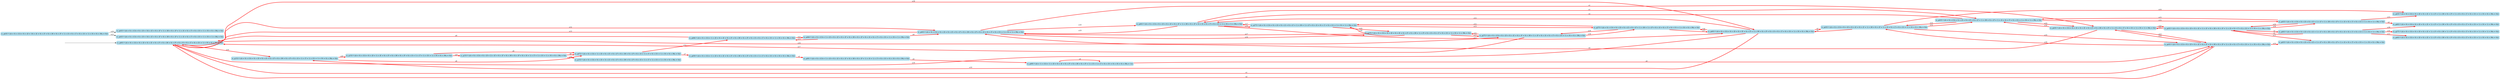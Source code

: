 digraph G {

	rankdir = LR;

	start_c_q403_139[style=invisible];

	node[shape=box, style="rounded, filled", color=lightblue2];

	c_q153_133[label="(c_q153 ≝ ((A = 0) ∧ (CA = 0) ∧ (D = 0) ∧ (E = 0) ∧ (F = 0) ∧ (M = 0) ∧ (P = 0) ∧ (S = 1) ∧ (T = 1) ∧ (Ut = 1) ∧ (Vi = 0) ∧ (Wa = 0)))"];
	c_q275_128[label="(c_q275 ≝ ((A = 0) ∧ (CA = 0) ∧ (D = 0) ∧ (E = 0) ∧ (F = 0) ∧ (M = 1) ∧ (P = 0) ∧ (S = 0) ∧ (T = 0) ∧ (Ut = 1) ∧ (Vi = 0) ∧ (Wa = 0)))"];
	c_q403_141[label="(c_q403 ≝ ((A = 0) ∧ (CA = 0) ∧ (D = 0) ∧ (E = 0) ∧ (F = 0) ∧ (M = 0) ∧ (P = 0) ∧ (S = 0) ∧ (T = 0) ∧ (Ut = 1) ∧ (Vi = 1) ∧ (Wa = 0)))"];
	c_q435_145[label="(c_q435 ≝ ((A = 0) ∧ (CA = 0) ∧ (D = 0) ∧ (E = 1) ∧ (F = 0) ∧ (M = 0) ∧ (P = 1) ∧ (S = 0) ∧ (T = 0) ∧ (Ut = 1) ∧ (Vi = 1) ∧ (Wa = 0)))"];
	c_q466_52[label="(c_q466 ≝ ((A = 0) ∧ (CA = 1) ∧ (D = 0) ∧ (E = 0) ∧ (F = 0) ∧ (M = 0) ∧ (P = 0) ∧ (S = 0) ∧ (T = 0) ∧ (Ut = 1) ∧ (Vi = 1) ∧ (Wa = 0)))"];
	c_q435_147[label="(c_q435 ≝ ((A = 0) ∧ (CA = 0) ∧ (D = 0) ∧ (E = 0) ∧ (F = 1) ∧ (M = 0) ∧ (P = 1) ∧ (S = 0) ∧ (T = 0) ∧ (Ut = 1) ∧ (Vi = 1) ∧ (Wa = 0)))"];
	c_q153_80[label="(c_q153 ≝ ((A = 0) ∧ (CA = 0) ∧ (D = 1) ∧ (E = 0) ∧ (F = 0) ∧ (M = 0) ∧ (P = 0) ∧ (S = 1) ∧ (T = 1) ∧ (Ut = 1) ∧ (Vi = 0) ∧ (Wa = 0)))"];
	c_q403_116[label="(c_q403 ≝ ((A = 0) ∧ (CA = 0) ∧ (D = 0) ∧ (E = 1) ∧ (F = 0) ∧ (M = 0) ∧ (P = 0) ∧ (S = 0) ∧ (T = 0) ∧ (Ut = 1) ∧ (Vi = 1) ∧ (Wa = 0)))"];
	c_q403_135[label="(c_q403 ≝ ((A = 0) ∧ (CA = 0) ∧ (D = 0) ∧ (E = 0) ∧ (F = 1) ∧ (M = 0) ∧ (P = 0) ∧ (S = 0) ∧ (T = 0) ∧ (Ut = 1) ∧ (Vi = 1) ∧ (Wa = 0)))"];
	c_q435_36[label="(c_q435 ≝ ((A = 0) ∧ (CA = 0) ∧ (D = 10) ∧ (E = 0) ∧ (F = 0) ∧ (M = 0) ∧ (P = 1) ∧ (S = 0) ∧ (T = 0) ∧ (Ut = 1) ∧ (Vi = 0) ∧ (Wa = 0)))"];
	c_q275_137[label="(c_q275 ≝ ((A = 0) ∧ (CA = 0) ∧ (D = 0) ∧ (E = 0) ∧ (F = 1) ∧ (M = 1) ∧ (P = 0) ∧ (S = 0) ∧ (T = 0) ∧ (Ut = 1) ∧ (Vi = 0) ∧ (Wa = 0)))"];
	c_q435_109[label="(c_q435 ≝ ((A = 0) ∧ (CA = 0) ∧ (D = 0) ∧ (E = 1) ∧ (F = 1) ∧ (M = 0) ∧ (P = 1) ∧ (S = 0) ∧ (T = 0) ∧ (Ut = 1) ∧ (Vi = 1) ∧ (Wa = 0)))"];
	c_q495_58[label="(c_q495 ≝ ((A = 1) ∧ (CA = 1) ∧ (D = 0) ∧ (E = 0) ∧ (F = 0) ∧ (M = 0) ∧ (P = 1) ∧ (S = 1) ∧ (T = 0) ∧ (Ut = 0) ∧ (Vi = 0) ∧ (Wa = 1)))"];
	c_q435_37[label="(c_q435 ≝ ((A = 0) ∧ (CA = 0) ∧ (D = 10) ∧ (E = 0) ∧ (F = 1) ∧ (M = 0) ∧ (P = 1) ∧ (S = 0) ∧ (T = 0) ∧ (Ut = 1) ∧ (Vi = 0) ∧ (Wa = 0)))"];
	c_q435_143[label="(c_q435 ≝ ((A = 0) ∧ (CA = 0) ∧ (D = 0) ∧ (E = 0) ∧ (F = 0) ∧ (M = 0) ∧ (P = 1) ∧ (S = 0) ∧ (T = 0) ∧ (Ut = 1) ∧ (Vi = 0) ∧ (Wa = 0)))"];
	c_q403_117[label="(c_q403 ≝ ((A = 0) ∧ (CA = 0) ∧ (D = 0) ∧ (E = 1) ∧ (F = 1) ∧ (M = 0) ∧ (P = 0) ∧ (S = 0) ∧ (T = 0) ∧ (Ut = 1) ∧ (Vi = 1) ∧ (Wa = 0)))"];
	c_q472_149[label="(c_q472 ≝ ((A = 0) ∧ (CA = 1) ∧ (D = 0) ∧ (E = 0) ∧ (F = 0) ∧ (M = 0) ∧ (P = 0) ∧ (S = 1) ∧ (T = 0) ∧ (Ut = 1) ∧ (Vi = 0) ∧ (Wa = 0)))"];
	c_q466_118[label="(c_q466 ≝ ((A = 0) ∧ (CA = 1) ∧ (D = 0) ∧ (E = 0) ∧ (F = 0) ∧ (M = 0) ∧ (P = 0) ∧ (S = 0) ∧ (T = 0) ∧ (Ut = 1) ∧ (Vi = 0) ∧ (Wa = 0)))"];
	c_q153_151[label="(c_q153 ≝ ((A = 0) ∧ (CA = 0) ∧ (D = 3) ∧ (E = 0) ∧ (F = 0) ∧ (M = 0) ∧ (P = 0) ∧ (S = 1) ∧ (T = 1) ∧ (Ut = 1) ∧ (Vi = 0) ∧ (Wa = 0)))"];
	c_q435_125[label="(c_q435 ≝ ((A = 0) ∧ (CA = 0) ∧ (D = 0) ∧ (E = 1) ∧ (F = 0) ∧ (M = 0) ∧ (P = 1) ∧ (S = 0) ∧ (T = 0) ∧ (Ut = 1) ∧ (Vi = 0) ∧ (Wa = 0)))"];
	c_q275_115[label="(c_q275 ≝ ((A = 0) ∧ (CA = 0) ∧ (D = 0) ∧ (E = 1) ∧ (F = 0) ∧ (M = 1) ∧ (P = 0) ∧ (S = 0) ∧ (T = 0) ∧ (Ut = 1) ∧ (Vi = 1) ∧ (Wa = 0)))"];
	c_q403_139[label="(c_q403 ≝ ((A = 0) ∧ (CA = 0) ∧ (D = 0) ∧ (E = 0) ∧ (F = 0) ∧ (M = 0) ∧ (P = 0) ∧ (S = 0) ∧ (T = 0) ∧ (Ut = 1) ∧ (Vi = 0) ∧ (Wa = 0)))"];
	c_q435_29[label="(c_q435 ≝ ((A = 0) ∧ (CA = 0) ∧ (D = 10) ∧ (E = 0) ∧ (F = 0) ∧ (M = 0) ∧ (P = 1) ∧ (S = 0) ∧ (T = 0) ∧ (Ut = 1) ∧ (Vi = 1) ∧ (Wa = 0)))"];
	c_q435_131[label="(c_q435 ≝ ((A = 0) ∧ (CA = 0) ∧ (D = 0) ∧ (E = 0) ∧ (F = 1) ∧ (M = 0) ∧ (P = 1) ∧ (S = 0) ∧ (T = 0) ∧ (Ut = 1) ∧ (Vi = 0) ∧ (Wa = 0)))"];
	c_q491_54[label="(c_q491 ≝ ((A = 0) ∧ (CA = 1) ∧ (D = 0) ∧ (E = 0) ∧ (F = 0) ∧ (M = 0) ∧ (P = 1) ∧ (S = 1) ∧ (T = 0) ∧ (Ut = 0) ∧ (Vi = 0) ∧ (Wa = 0)))"];
	c_q275_90[label="(c_q275 ≝ ((A = 0) ∧ (CA = 0) ∧ (D = 0) ∧ (E = 0) ∧ (F = 0) ∧ (M = 1) ∧ (P = 0) ∧ (S = 0) ∧ (T = 0) ∧ (Ut = 1) ∧ (Vi = 1) ∧ (Wa = 0)))"];
	c_q435_103[label="(c_q435 ≝ ((A = 0) ∧ (CA = 0) ∧ (D = 0) ∧ (E = 1) ∧ (F = 1) ∧ (M = 0) ∧ (P = 1) ∧ (S = 0) ∧ (T = 0) ∧ (Ut = 1) ∧ (Vi = 0) ∧ (Wa = 0)))"];
	c_q403_113[label="(c_q403 ≝ ((A = 0) ∧ (CA = 0) ∧ (D = 0) ∧ (E = 1) ∧ (F = 0) ∧ (M = 0) ∧ (P = 0) ∧ (S = 0) ∧ (T = 0) ∧ (Ut = 1) ∧ (Vi = 0) ∧ (Wa = 0)))"];
	c_q403_138[label="(c_q403 ≝ ((A = 0) ∧ (CA = 0) ∧ (D = 0) ∧ (E = 0) ∧ (F = 1) ∧ (M = 0) ∧ (P = 0) ∧ (S = 0) ∧ (T = 0) ∧ (Ut = 1) ∧ (Vi = 0) ∧ (Wa = 0)))"];
	c_q153_150[label="(c_q153 ≝ ((A = 0) ∧ (CA = 0) ∧ (D = 2) ∧ (E = 0) ∧ (F = 0) ∧ (M = 0) ∧ (P = 0) ∧ (S = 1) ∧ (T = 1) ∧ (Ut = 1) ∧ (Vi = 0) ∧ (Wa = 0)))"];
	c_q459_46[label="(c_q459 ≝ ((A = 0) ∧ (CA = 1) ∧ (D = 0) ∧ (E = 0) ∧ (F = 0) ∧ (M = 0) ∧ (P = 0) ∧ (S = 1) ∧ (T = 0) ∧ (Ut = 0) ∧ (Vi = 0) ∧ (Wa = 0)))"];
	c_q275_91[label="(c_q275 ≝ ((A = 0) ∧ (CA = 0) ∧ (D = 0) ∧ (E = 0) ∧ (F = 1) ∧ (M = 1) ∧ (P = 0) ∧ (S = 0) ∧ (T = 0) ∧ (Ut = 1) ∧ (Vi = 1) ∧ (Wa = 0)))"];
	c_q435_146[label="(c_q435 ≝ ((A = 0) ∧ (CA = 0) ∧ (D = 0) ∧ (E = 0) ∧ (F = 0) ∧ (M = 0) ∧ (P = 1) ∧ (S = 0) ∧ (T = 0) ∧ (Ut = 1) ∧ (Vi = 1) ∧ (Wa = 0)))"];

	start_c_q403_139 -> c_q403_139;
	c_q403_139 -> c_q403_141[label="e12", penwidth=3, color=red];
	c_q403_141 -> c_q403_139[label="e13", penwidth=3, color=red];
	c_q403_141 -> c_q403_135[label="e18", penwidth=3, color=red];
	c_q403_135 -> c_q403_141[label="e19", penwidth=3, color=red];
	c_q403_139 -> c_q153_133[label="e10", penwidth=3, color=red];
	c_q403_135 -> c_q275_91[label="e16", penwidth=3, color=red];
	c_q403_135 -> c_q435_147[label="e1", penwidth=3, color=red];
	c_q153_133 -> c_q153_80[label="e20", penwidth=3, color=red];
	c_q153_80 -> c_q472_149[label="e8", penwidth=3, color=red];
	c_q275_128 -> c_q275_90[label="e12", penwidth=3, color=red];
	c_q275_91 -> c_q275_137[label="e13", penwidth=3, color=red];
	c_q275_128 -> c_q275_137[label="e18", penwidth=3, color=red];
	c_q275_91 -> c_q275_90[label="e19", penwidth=3, color=red];
	c_q275_90 -> c_q403_141[label="e17", penwidth=3, color=red];
	c_q435_36 -> c_q435_29[label="e12"];
	c_q435_147 -> c_q435_131[label="e13", penwidth=3, color=red];
	c_q435_147 -> c_q435_109[label="e14", penwidth=3, color=red];
	c_q435_109 -> c_q435_147[label="e15", penwidth=3, color=red];
	c_q435_36 -> c_q435_37[label="e18"];
	c_q435_109 -> c_q435_145[label="e19", penwidth=3, color=red];
	c_q435_145 -> c_q403_116[label="e2", penwidth=3, color=red];
	c_q472_149 -> c_q459_46[label="e7", penwidth=3, color=red];
	c_q472_149 -> c_q466_118[label="e11", penwidth=3, color=red];
	c_q459_46 -> c_q491_54[label="e1", penwidth=3, color=red];
	c_q466_118 -> c_q466_52[label="e12", penwidth=3, color=red];
	c_q466_52 -> c_q466_118[label="e13", penwidth=3, color=red];
	c_q466_52 -> c_q403_141[label="e9", penwidth=3, color=red];
	c_q491_54 -> c_q495_58[label="e4", penwidth=3, color=red];
	c_q495_58 -> c_q495_58[label="e4", penwidth=3, color=red];
	c_q495_58 -> c_q435_143[label="e6", penwidth=3, color=red];
	c_q403_139 -> c_q435_143[label="e1", penwidth=3, color=red];
	c_q403_139 -> c_q275_128[label="e16", penwidth=3, color=red];
	c_q403_139 -> c_q403_138[label="e18", penwidth=3, color=red];
	c_q403_141 -> c_q435_146[label="e1", penwidth=3, color=red];
	c_q403_141 -> c_q275_90[label="e16", penwidth=3, color=red];
	c_q403_135 -> c_q403_138[label="e13", penwidth=3, color=red];
	c_q153_133 -> c_q472_149[label="e8", penwidth=3, color=red];
	c_q275_91 -> c_q403_135[label="e17", penwidth=3, color=red];
	c_q435_147 -> c_q403_135[label="e2", penwidth=3, color=red];
	c_q435_147 -> c_q435_146[label="e19", penwidth=3, color=red];
	c_q153_80 -> c_q153_150[label="e20", penwidth=3, color=red];
	c_q275_137 -> c_q275_91[label="e12", penwidth=3, color=red];
	c_q275_137 -> c_q403_138[label="e17", penwidth=3, color=red];
	c_q275_137 -> c_q275_128[label="e19", penwidth=3, color=red];
	c_q275_90 -> c_q275_128[label="e13", penwidth=3, color=red];
	c_q275_90 -> c_q275_91[label="e18", penwidth=3, color=red];
	c_q435_131 -> c_q403_138[label="e2", penwidth=3, color=red];
	c_q435_131 -> c_q435_147[label="e12", penwidth=3, color=red];
	c_q435_131 -> c_q435_103[label="e14", penwidth=3, color=red];
	c_q435_131 -> c_q435_143[label="e19", penwidth=3, color=red];
	c_q435_109 -> c_q403_117[label="e2", penwidth=3, color=red];
	c_q435_109 -> c_q435_103[label="e13", penwidth=3, color=red];
	c_q435_145 -> c_q435_125[label="e13", penwidth=3, color=red];
	c_q435_145 -> c_q435_146[label="e15", penwidth=3, color=red];
	c_q435_145 -> c_q435_109[label="e18", penwidth=3, color=red];
	c_q403_116 -> c_q435_145[label="e1", penwidth=3, color=red];
	c_q403_116 -> c_q403_113[label="e13", penwidth=3, color=red];
	c_q403_116 -> c_q275_115[label="e16", penwidth=3, color=red];
	c_q403_116 -> c_q403_117[label="e18", penwidth=3, color=red];
	c_q466_118 -> c_q403_139[label="e9", penwidth=3, color=red];
	c_q435_143 -> c_q403_139[label="e2", penwidth=3, color=red];
	c_q435_143 -> c_q435_146[label="e12", penwidth=3, color=red];
	c_q435_143 -> c_q435_125[label="e14", penwidth=3, color=red];
	c_q435_143 -> c_q435_131[label="e18", penwidth=3, color=red];
	c_q275_128 -> c_q403_139[label="e17", penwidth=3, color=red];
	c_q403_138 -> c_q435_131[label="e1", penwidth=3, color=red];
	c_q403_138 -> c_q153_133[label="e10", penwidth=3, color=red];
	c_q403_138 -> c_q403_135[label="e12", penwidth=3, color=red];
	c_q403_138 -> c_q275_137[label="e16", penwidth=3, color=red];
	c_q403_138 -> c_q403_139[label="e19", penwidth=3, color=red];
	c_q435_146 -> c_q403_141[label="e2", penwidth=3, color=red];
	c_q435_146 -> c_q435_143[label="e13", penwidth=3, color=red];
	c_q435_146 -> c_q435_145[label="e14", penwidth=3, color=red];
	c_q435_146 -> c_q435_147[label="e18", penwidth=3, color=red];
	c_q153_150 -> c_q472_149[label="e8", penwidth=3, color=red];
	c_q153_150 -> c_q153_151[label="e20", penwidth=3, color=red];

}